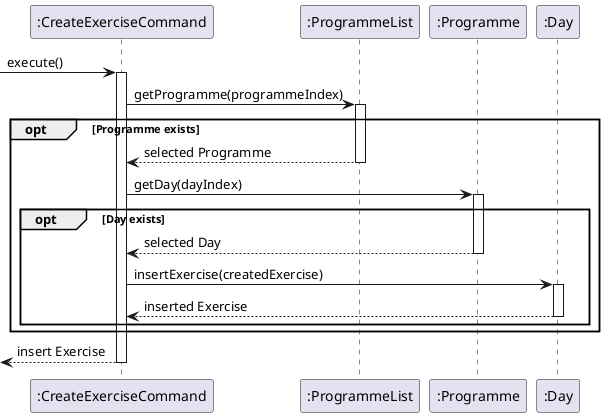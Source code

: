 @startuml
participant ":CreateExerciseCommand" as AddExerciseCommand
participant ":ProgrammeList" as ProgrammeList
participant ":Programme" as Programme
participant ":Day" as Day

-> AddExerciseCommand : execute()
activate AddExerciseCommand

AddExerciseCommand -> ProgrammeList : getProgramme(programmeIndex)
activate ProgrammeList

opt Programme exists
    ProgrammeList --> AddExerciseCommand : selected Programme
    deactivate ProgrammeList

    AddExerciseCommand -> Programme : getDay(dayIndex)
    activate Programme

    opt Day exists
        Programme --> AddExerciseCommand : selected Day
        deactivate Programme

        AddExerciseCommand -> Day: insertExercise(createdExercise)
        activate Day
        Day --> AddExerciseCommand: inserted Exercise
        deactivate Day
    end
end

<-- AddExerciseCommand  : insert Exercise
deactivate AddExerciseCommand
@enduml